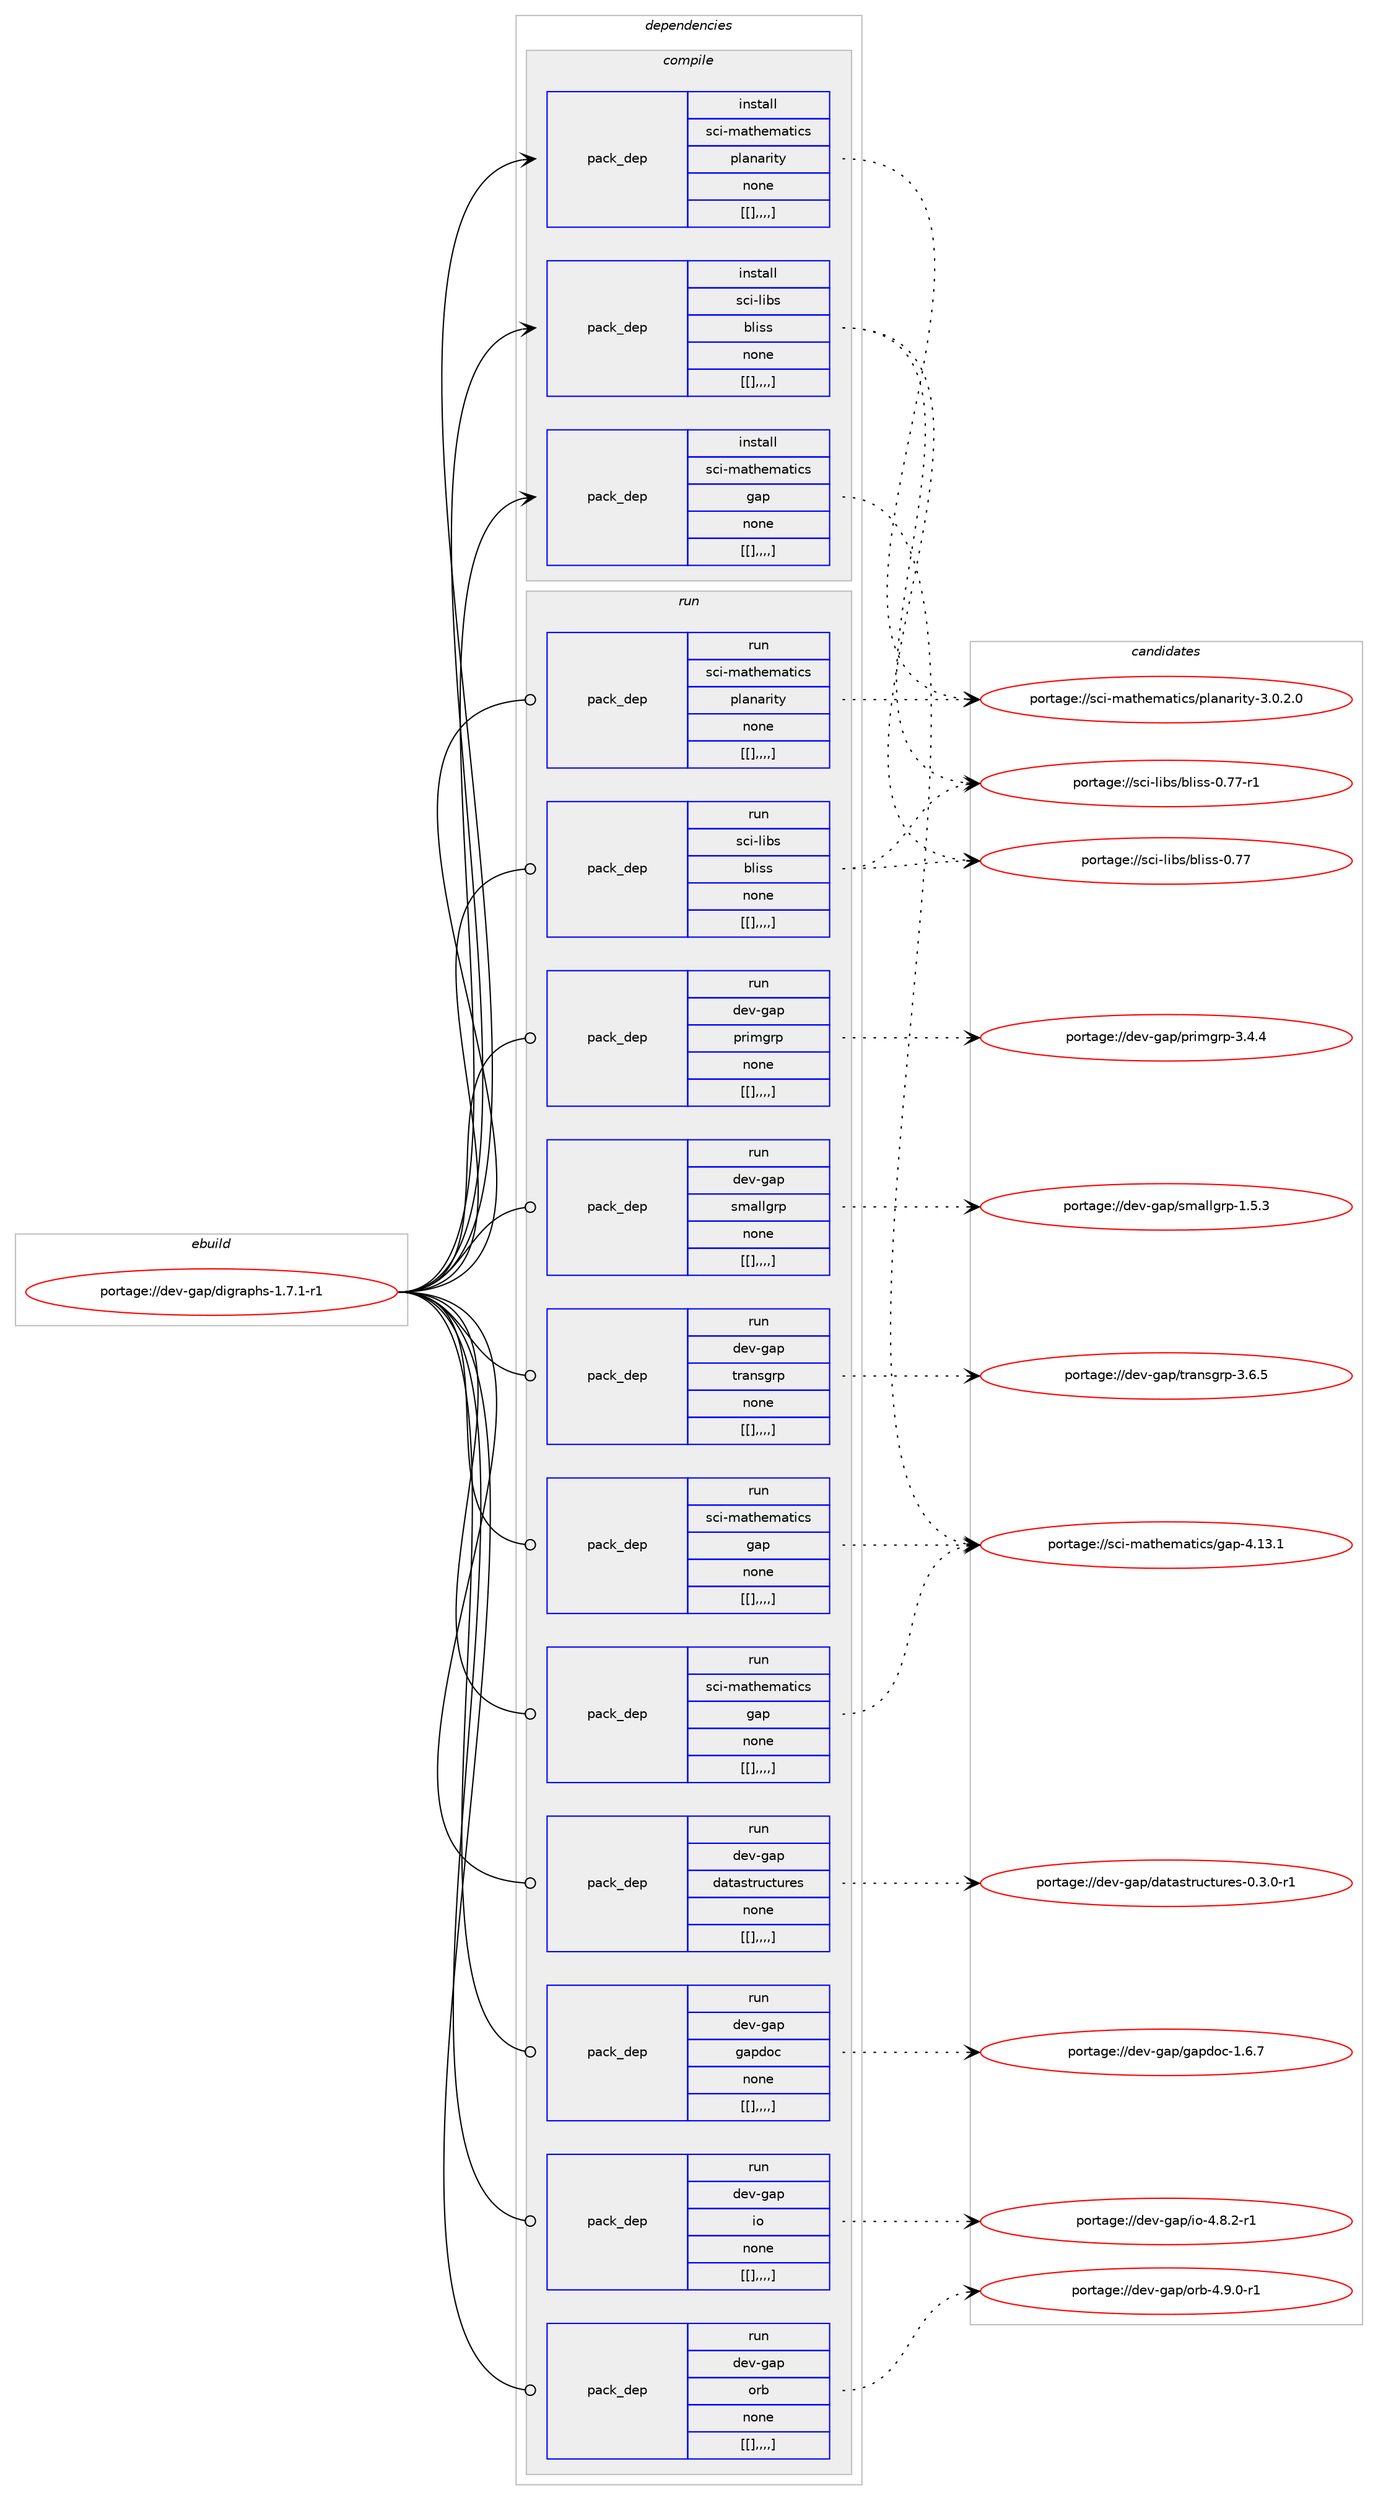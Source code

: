digraph prolog {

# *************
# Graph options
# *************

newrank=true;
concentrate=true;
compound=true;
graph [rankdir=LR,fontname=Helvetica,fontsize=10,ranksep=1.5];#, ranksep=2.5, nodesep=0.2];
edge  [arrowhead=vee];
node  [fontname=Helvetica,fontsize=10];

# **********
# The ebuild
# **********

subgraph cluster_leftcol {
color=gray;
label=<<i>ebuild</i>>;
id [label="portage://dev-gap/digraphs-1.7.1-r1", color=red, width=4, href="../dev-gap/digraphs-1.7.1-r1.svg"];
}

# ****************
# The dependencies
# ****************

subgraph cluster_midcol {
color=gray;
label=<<i>dependencies</i>>;
subgraph cluster_compile {
fillcolor="#eeeeee";
style=filled;
label=<<i>compile</i>>;
subgraph pack54999 {
dependency76374 [label=<<TABLE BORDER="0" CELLBORDER="1" CELLSPACING="0" CELLPADDING="4" WIDTH="220"><TR><TD ROWSPAN="6" CELLPADDING="30">pack_dep</TD></TR><TR><TD WIDTH="110">install</TD></TR><TR><TD>sci-libs</TD></TR><TR><TD>bliss</TD></TR><TR><TD>none</TD></TR><TR><TD>[[],,,,]</TD></TR></TABLE>>, shape=none, color=blue];
}
id:e -> dependency76374:w [weight=20,style="solid",arrowhead="vee"];
subgraph pack55000 {
dependency76375 [label=<<TABLE BORDER="0" CELLBORDER="1" CELLSPACING="0" CELLPADDING="4" WIDTH="220"><TR><TD ROWSPAN="6" CELLPADDING="30">pack_dep</TD></TR><TR><TD WIDTH="110">install</TD></TR><TR><TD>sci-mathematics</TD></TR><TR><TD>gap</TD></TR><TR><TD>none</TD></TR><TR><TD>[[],,,,]</TD></TR></TABLE>>, shape=none, color=blue];
}
id:e -> dependency76375:w [weight=20,style="solid",arrowhead="vee"];
subgraph pack55001 {
dependency76376 [label=<<TABLE BORDER="0" CELLBORDER="1" CELLSPACING="0" CELLPADDING="4" WIDTH="220"><TR><TD ROWSPAN="6" CELLPADDING="30">pack_dep</TD></TR><TR><TD WIDTH="110">install</TD></TR><TR><TD>sci-mathematics</TD></TR><TR><TD>planarity</TD></TR><TR><TD>none</TD></TR><TR><TD>[[],,,,]</TD></TR></TABLE>>, shape=none, color=blue];
}
id:e -> dependency76376:w [weight=20,style="solid",arrowhead="vee"];
}
subgraph cluster_compileandrun {
fillcolor="#eeeeee";
style=filled;
label=<<i>compile and run</i>>;
}
subgraph cluster_run {
fillcolor="#eeeeee";
style=filled;
label=<<i>run</i>>;
subgraph pack55002 {
dependency76377 [label=<<TABLE BORDER="0" CELLBORDER="1" CELLSPACING="0" CELLPADDING="4" WIDTH="220"><TR><TD ROWSPAN="6" CELLPADDING="30">pack_dep</TD></TR><TR><TD WIDTH="110">run</TD></TR><TR><TD>dev-gap</TD></TR><TR><TD>datastructures</TD></TR><TR><TD>none</TD></TR><TR><TD>[[],,,,]</TD></TR></TABLE>>, shape=none, color=blue];
}
id:e -> dependency76377:w [weight=20,style="solid",arrowhead="odot"];
subgraph pack55003 {
dependency76378 [label=<<TABLE BORDER="0" CELLBORDER="1" CELLSPACING="0" CELLPADDING="4" WIDTH="220"><TR><TD ROWSPAN="6" CELLPADDING="30">pack_dep</TD></TR><TR><TD WIDTH="110">run</TD></TR><TR><TD>dev-gap</TD></TR><TR><TD>gapdoc</TD></TR><TR><TD>none</TD></TR><TR><TD>[[],,,,]</TD></TR></TABLE>>, shape=none, color=blue];
}
id:e -> dependency76378:w [weight=20,style="solid",arrowhead="odot"];
subgraph pack55004 {
dependency76379 [label=<<TABLE BORDER="0" CELLBORDER="1" CELLSPACING="0" CELLPADDING="4" WIDTH="220"><TR><TD ROWSPAN="6" CELLPADDING="30">pack_dep</TD></TR><TR><TD WIDTH="110">run</TD></TR><TR><TD>dev-gap</TD></TR><TR><TD>io</TD></TR><TR><TD>none</TD></TR><TR><TD>[[],,,,]</TD></TR></TABLE>>, shape=none, color=blue];
}
id:e -> dependency76379:w [weight=20,style="solid",arrowhead="odot"];
subgraph pack55005 {
dependency76380 [label=<<TABLE BORDER="0" CELLBORDER="1" CELLSPACING="0" CELLPADDING="4" WIDTH="220"><TR><TD ROWSPAN="6" CELLPADDING="30">pack_dep</TD></TR><TR><TD WIDTH="110">run</TD></TR><TR><TD>dev-gap</TD></TR><TR><TD>orb</TD></TR><TR><TD>none</TD></TR><TR><TD>[[],,,,]</TD></TR></TABLE>>, shape=none, color=blue];
}
id:e -> dependency76380:w [weight=20,style="solid",arrowhead="odot"];
subgraph pack55006 {
dependency76381 [label=<<TABLE BORDER="0" CELLBORDER="1" CELLSPACING="0" CELLPADDING="4" WIDTH="220"><TR><TD ROWSPAN="6" CELLPADDING="30">pack_dep</TD></TR><TR><TD WIDTH="110">run</TD></TR><TR><TD>dev-gap</TD></TR><TR><TD>primgrp</TD></TR><TR><TD>none</TD></TR><TR><TD>[[],,,,]</TD></TR></TABLE>>, shape=none, color=blue];
}
id:e -> dependency76381:w [weight=20,style="solid",arrowhead="odot"];
subgraph pack55007 {
dependency76382 [label=<<TABLE BORDER="0" CELLBORDER="1" CELLSPACING="0" CELLPADDING="4" WIDTH="220"><TR><TD ROWSPAN="6" CELLPADDING="30">pack_dep</TD></TR><TR><TD WIDTH="110">run</TD></TR><TR><TD>dev-gap</TD></TR><TR><TD>smallgrp</TD></TR><TR><TD>none</TD></TR><TR><TD>[[],,,,]</TD></TR></TABLE>>, shape=none, color=blue];
}
id:e -> dependency76382:w [weight=20,style="solid",arrowhead="odot"];
subgraph pack55008 {
dependency76383 [label=<<TABLE BORDER="0" CELLBORDER="1" CELLSPACING="0" CELLPADDING="4" WIDTH="220"><TR><TD ROWSPAN="6" CELLPADDING="30">pack_dep</TD></TR><TR><TD WIDTH="110">run</TD></TR><TR><TD>dev-gap</TD></TR><TR><TD>transgrp</TD></TR><TR><TD>none</TD></TR><TR><TD>[[],,,,]</TD></TR></TABLE>>, shape=none, color=blue];
}
id:e -> dependency76383:w [weight=20,style="solid",arrowhead="odot"];
subgraph pack55009 {
dependency76384 [label=<<TABLE BORDER="0" CELLBORDER="1" CELLSPACING="0" CELLPADDING="4" WIDTH="220"><TR><TD ROWSPAN="6" CELLPADDING="30">pack_dep</TD></TR><TR><TD WIDTH="110">run</TD></TR><TR><TD>sci-libs</TD></TR><TR><TD>bliss</TD></TR><TR><TD>none</TD></TR><TR><TD>[[],,,,]</TD></TR></TABLE>>, shape=none, color=blue];
}
id:e -> dependency76384:w [weight=20,style="solid",arrowhead="odot"];
subgraph pack55010 {
dependency76385 [label=<<TABLE BORDER="0" CELLBORDER="1" CELLSPACING="0" CELLPADDING="4" WIDTH="220"><TR><TD ROWSPAN="6" CELLPADDING="30">pack_dep</TD></TR><TR><TD WIDTH="110">run</TD></TR><TR><TD>sci-mathematics</TD></TR><TR><TD>gap</TD></TR><TR><TD>none</TD></TR><TR><TD>[[],,,,]</TD></TR></TABLE>>, shape=none, color=blue];
}
id:e -> dependency76385:w [weight=20,style="solid",arrowhead="odot"];
subgraph pack55011 {
dependency76386 [label=<<TABLE BORDER="0" CELLBORDER="1" CELLSPACING="0" CELLPADDING="4" WIDTH="220"><TR><TD ROWSPAN="6" CELLPADDING="30">pack_dep</TD></TR><TR><TD WIDTH="110">run</TD></TR><TR><TD>sci-mathematics</TD></TR><TR><TD>gap</TD></TR><TR><TD>none</TD></TR><TR><TD>[[],,,,]</TD></TR></TABLE>>, shape=none, color=blue];
}
id:e -> dependency76386:w [weight=20,style="solid",arrowhead="odot"];
subgraph pack55012 {
dependency76387 [label=<<TABLE BORDER="0" CELLBORDER="1" CELLSPACING="0" CELLPADDING="4" WIDTH="220"><TR><TD ROWSPAN="6" CELLPADDING="30">pack_dep</TD></TR><TR><TD WIDTH="110">run</TD></TR><TR><TD>sci-mathematics</TD></TR><TR><TD>planarity</TD></TR><TR><TD>none</TD></TR><TR><TD>[[],,,,]</TD></TR></TABLE>>, shape=none, color=blue];
}
id:e -> dependency76387:w [weight=20,style="solid",arrowhead="odot"];
}
}

# **************
# The candidates
# **************

subgraph cluster_choices {
rank=same;
color=gray;
label=<<i>candidates</i>>;

subgraph choice54999 {
color=black;
nodesep=1;
choice115991054510810598115479810810511511545484655554511449 [label="portage://sci-libs/bliss-0.77-r1", color=red, width=4,href="../sci-libs/bliss-0.77-r1.svg"];
choice11599105451081059811547981081051151154548465555 [label="portage://sci-libs/bliss-0.77", color=red, width=4,href="../sci-libs/bliss-0.77.svg"];
dependency76374:e -> choice115991054510810598115479810810511511545484655554511449:w [style=dotted,weight="100"];
dependency76374:e -> choice11599105451081059811547981081051151154548465555:w [style=dotted,weight="100"];
}
subgraph choice55000 {
color=black;
nodesep=1;
choice1159910545109971161041011099711610599115471039711245524649514649 [label="portage://sci-mathematics/gap-4.13.1", color=red, width=4,href="../sci-mathematics/gap-4.13.1.svg"];
dependency76375:e -> choice1159910545109971161041011099711610599115471039711245524649514649:w [style=dotted,weight="100"];
}
subgraph choice55001 {
color=black;
nodesep=1;
choice11599105451099711610410110997116105991154711210897110971141051161214551464846504648 [label="portage://sci-mathematics/planarity-3.0.2.0", color=red, width=4,href="../sci-mathematics/planarity-3.0.2.0.svg"];
dependency76376:e -> choice11599105451099711610410110997116105991154711210897110971141051161214551464846504648:w [style=dotted,weight="100"];
}
subgraph choice55002 {
color=black;
nodesep=1;
choice1001011184510397112471009711697115116114117991161171141011154548465146484511449 [label="portage://dev-gap/datastructures-0.3.0-r1", color=red, width=4,href="../dev-gap/datastructures-0.3.0-r1.svg"];
dependency76377:e -> choice1001011184510397112471009711697115116114117991161171141011154548465146484511449:w [style=dotted,weight="100"];
}
subgraph choice55003 {
color=black;
nodesep=1;
choice1001011184510397112471039711210011199454946544655 [label="portage://dev-gap/gapdoc-1.6.7", color=red, width=4,href="../dev-gap/gapdoc-1.6.7.svg"];
dependency76378:e -> choice1001011184510397112471039711210011199454946544655:w [style=dotted,weight="100"];
}
subgraph choice55004 {
color=black;
nodesep=1;
choice1001011184510397112471051114552465646504511449 [label="portage://dev-gap/io-4.8.2-r1", color=red, width=4,href="../dev-gap/io-4.8.2-r1.svg"];
dependency76379:e -> choice1001011184510397112471051114552465646504511449:w [style=dotted,weight="100"];
}
subgraph choice55005 {
color=black;
nodesep=1;
choice100101118451039711247111114984552465746484511449 [label="portage://dev-gap/orb-4.9.0-r1", color=red, width=4,href="../dev-gap/orb-4.9.0-r1.svg"];
dependency76380:e -> choice100101118451039711247111114984552465746484511449:w [style=dotted,weight="100"];
}
subgraph choice55006 {
color=black;
nodesep=1;
choice100101118451039711247112114105109103114112455146524652 [label="portage://dev-gap/primgrp-3.4.4", color=red, width=4,href="../dev-gap/primgrp-3.4.4.svg"];
dependency76381:e -> choice100101118451039711247112114105109103114112455146524652:w [style=dotted,weight="100"];
}
subgraph choice55007 {
color=black;
nodesep=1;
choice10010111845103971124711510997108108103114112454946534651 [label="portage://dev-gap/smallgrp-1.5.3", color=red, width=4,href="../dev-gap/smallgrp-1.5.3.svg"];
dependency76382:e -> choice10010111845103971124711510997108108103114112454946534651:w [style=dotted,weight="100"];
}
subgraph choice55008 {
color=black;
nodesep=1;
choice10010111845103971124711611497110115103114112455146544653 [label="portage://dev-gap/transgrp-3.6.5", color=red, width=4,href="../dev-gap/transgrp-3.6.5.svg"];
dependency76383:e -> choice10010111845103971124711611497110115103114112455146544653:w [style=dotted,weight="100"];
}
subgraph choice55009 {
color=black;
nodesep=1;
choice115991054510810598115479810810511511545484655554511449 [label="portage://sci-libs/bliss-0.77-r1", color=red, width=4,href="../sci-libs/bliss-0.77-r1.svg"];
choice11599105451081059811547981081051151154548465555 [label="portage://sci-libs/bliss-0.77", color=red, width=4,href="../sci-libs/bliss-0.77.svg"];
dependency76384:e -> choice115991054510810598115479810810511511545484655554511449:w [style=dotted,weight="100"];
dependency76384:e -> choice11599105451081059811547981081051151154548465555:w [style=dotted,weight="100"];
}
subgraph choice55010 {
color=black;
nodesep=1;
choice1159910545109971161041011099711610599115471039711245524649514649 [label="portage://sci-mathematics/gap-4.13.1", color=red, width=4,href="../sci-mathematics/gap-4.13.1.svg"];
dependency76385:e -> choice1159910545109971161041011099711610599115471039711245524649514649:w [style=dotted,weight="100"];
}
subgraph choice55011 {
color=black;
nodesep=1;
choice1159910545109971161041011099711610599115471039711245524649514649 [label="portage://sci-mathematics/gap-4.13.1", color=red, width=4,href="../sci-mathematics/gap-4.13.1.svg"];
dependency76386:e -> choice1159910545109971161041011099711610599115471039711245524649514649:w [style=dotted,weight="100"];
}
subgraph choice55012 {
color=black;
nodesep=1;
choice11599105451099711610410110997116105991154711210897110971141051161214551464846504648 [label="portage://sci-mathematics/planarity-3.0.2.0", color=red, width=4,href="../sci-mathematics/planarity-3.0.2.0.svg"];
dependency76387:e -> choice11599105451099711610410110997116105991154711210897110971141051161214551464846504648:w [style=dotted,weight="100"];
}
}

}
